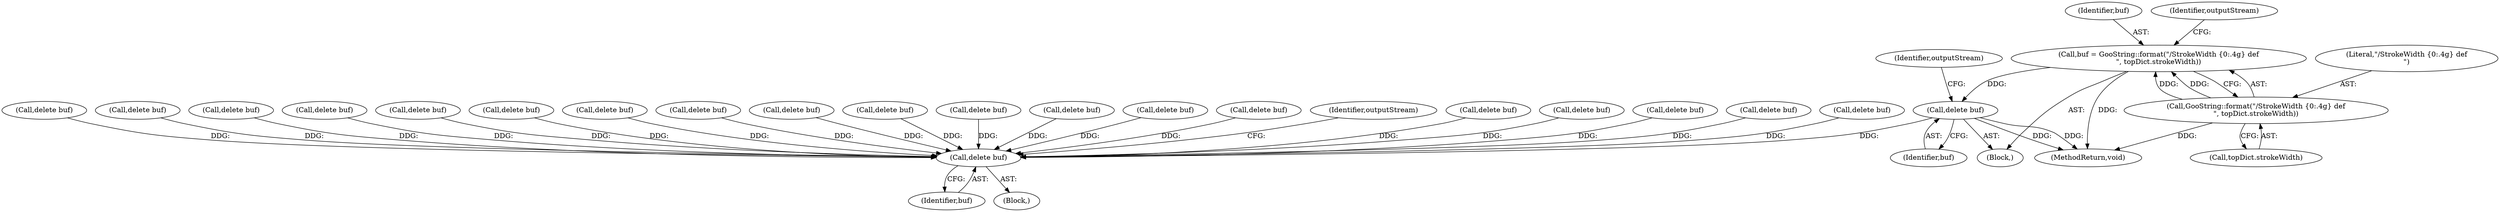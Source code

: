 digraph "0_poppler_da63c35549e8852a410946ab016a3f25ac701bdf@API" {
"1000497" [label="(Call,delete buf)"];
"1000486" [label="(Call,buf = GooString::format(\"/StrokeWidth {0:.4g} def\n\", topDict.strokeWidth))"];
"1000488" [label="(Call,GooString::format(\"/StrokeWidth {0:.4g} def\n\", topDict.strokeWidth))"];
"1000355" [label="(Call,delete buf)"];
"1000490" [label="(Call,topDict.strokeWidth)"];
"1000489" [label="(Literal,\"/StrokeWidth {0:.4g} def\n\")"];
"1000486" [label="(Call,buf = GooString::format(\"/StrokeWidth {0:.4g} def\n\", topDict.strokeWidth))"];
"1000762" [label="(Call,delete buf)"];
"1000842" [label="(Call,delete buf)"];
"1000487" [label="(Identifier,buf)"];
"1000658" [label="(Call,delete buf)"];
"1000912" [label="(Call,delete buf)"];
"1000356" [label="(Identifier,buf)"];
"1000498" [label="(Identifier,buf)"];
"1000355" [label="(Call,delete buf)"];
"1000295" [label="(Block,)"];
"1001135" [label="(Call,delete buf)"];
"1000485" [label="(Block,)"];
"1000494" [label="(Identifier,outputStream)"];
"1000529" [label="(Call,delete buf)"];
"1000497" [label="(Call,delete buf)"];
"1001111" [label="(Call,delete buf)"];
"1000814" [label="(Call,delete buf)"];
"1000890" [label="(Call,delete buf)"];
"1001087" [label="(Call,delete buf)"];
"1000934" [label="(Call,delete buf)"];
"1000477" [label="(Call,delete buf)"];
"1000866" [label="(Call,delete buf)"];
"1000710" [label="(Call,delete buf)"];
"1000358" [label="(Identifier,outputStream)"];
"1000500" [label="(Identifier,outputStream)"];
"1000982" [label="(Call,delete buf)"];
"1000488" [label="(Call,GooString::format(\"/StrokeWidth {0:.4g} def\n\", topDict.strokeWidth))"];
"1001258" [label="(Call,delete buf)"];
"1000545" [label="(Call,delete buf)"];
"1001034" [label="(Call,delete buf)"];
"1001475" [label="(MethodReturn,void)"];
"1001063" [label="(Call,delete buf)"];
"1000497" -> "1000485"  [label="AST: "];
"1000497" -> "1000498"  [label="CFG: "];
"1000498" -> "1000497"  [label="AST: "];
"1000500" -> "1000497"  [label="CFG: "];
"1000497" -> "1001475"  [label="DDG: "];
"1000497" -> "1001475"  [label="DDG: "];
"1000497" -> "1000355"  [label="DDG: "];
"1000486" -> "1000497"  [label="DDG: "];
"1000486" -> "1000485"  [label="AST: "];
"1000486" -> "1000488"  [label="CFG: "];
"1000487" -> "1000486"  [label="AST: "];
"1000488" -> "1000486"  [label="AST: "];
"1000494" -> "1000486"  [label="CFG: "];
"1000486" -> "1001475"  [label="DDG: "];
"1000488" -> "1000486"  [label="DDG: "];
"1000488" -> "1000486"  [label="DDG: "];
"1000488" -> "1000490"  [label="CFG: "];
"1000489" -> "1000488"  [label="AST: "];
"1000490" -> "1000488"  [label="AST: "];
"1000488" -> "1001475"  [label="DDG: "];
"1000355" -> "1000295"  [label="AST: "];
"1000355" -> "1000356"  [label="CFG: "];
"1000356" -> "1000355"  [label="AST: "];
"1000358" -> "1000355"  [label="CFG: "];
"1000934" -> "1000355"  [label="DDG: "];
"1001087" -> "1000355"  [label="DDG: "];
"1000545" -> "1000355"  [label="DDG: "];
"1001034" -> "1000355"  [label="DDG: "];
"1001063" -> "1000355"  [label="DDG: "];
"1001135" -> "1000355"  [label="DDG: "];
"1000658" -> "1000355"  [label="DDG: "];
"1001258" -> "1000355"  [label="DDG: "];
"1000477" -> "1000355"  [label="DDG: "];
"1000912" -> "1000355"  [label="DDG: "];
"1001111" -> "1000355"  [label="DDG: "];
"1000890" -> "1000355"  [label="DDG: "];
"1000866" -> "1000355"  [label="DDG: "];
"1000710" -> "1000355"  [label="DDG: "];
"1000842" -> "1000355"  [label="DDG: "];
"1000529" -> "1000355"  [label="DDG: "];
"1000814" -> "1000355"  [label="DDG: "];
"1000762" -> "1000355"  [label="DDG: "];
"1000982" -> "1000355"  [label="DDG: "];
}
